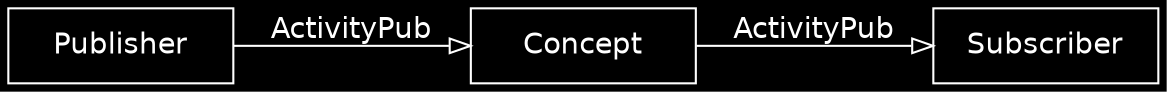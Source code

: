 digraph protocols {
    rankdir="LR"
    compound=true
	node[shape=box color=white fontcolor=white fontname=helvetica]
	graph [bgcolor="#000000" color=white fontcolor=white fontname=helvetica]
	edge[color=white fontcolor=white fontname=helvetica]
	edge[arrowhead=empty arrowtail=empty]
	splines=false

	publisher[label="Publisher" width=1.5]
    concept[label="Concept" width=1.5]
    subscriber[label="Subscriber" width=1.5]

	publisher->concept[label="ActivityPub"]
	concept->subscriber[label="ActivityPub"]
}